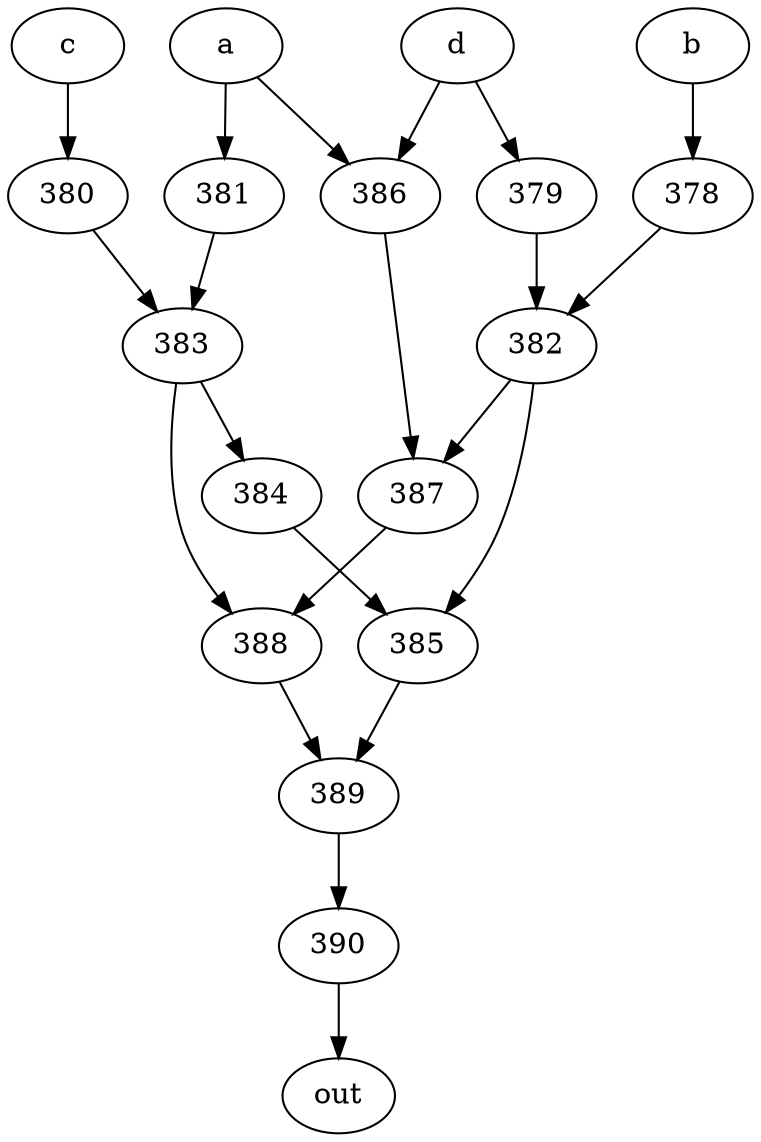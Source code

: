 strict digraph "" {
	390 -> out;
	a -> 381;
	a -> 386;
	381 -> 383;
	386 -> 387;
	383 -> 384;
	383 -> 388;
	387 -> 388;
	b -> 378;
	378 -> 382;
	382 -> 387;
	382 -> 385;
	c -> 380;
	380 -> 383;
	d -> 386;
	d -> 379;
	379 -> 382;
	385 -> 389;
	384 -> 385;
	388 -> 389;
	389 -> 390;
}

